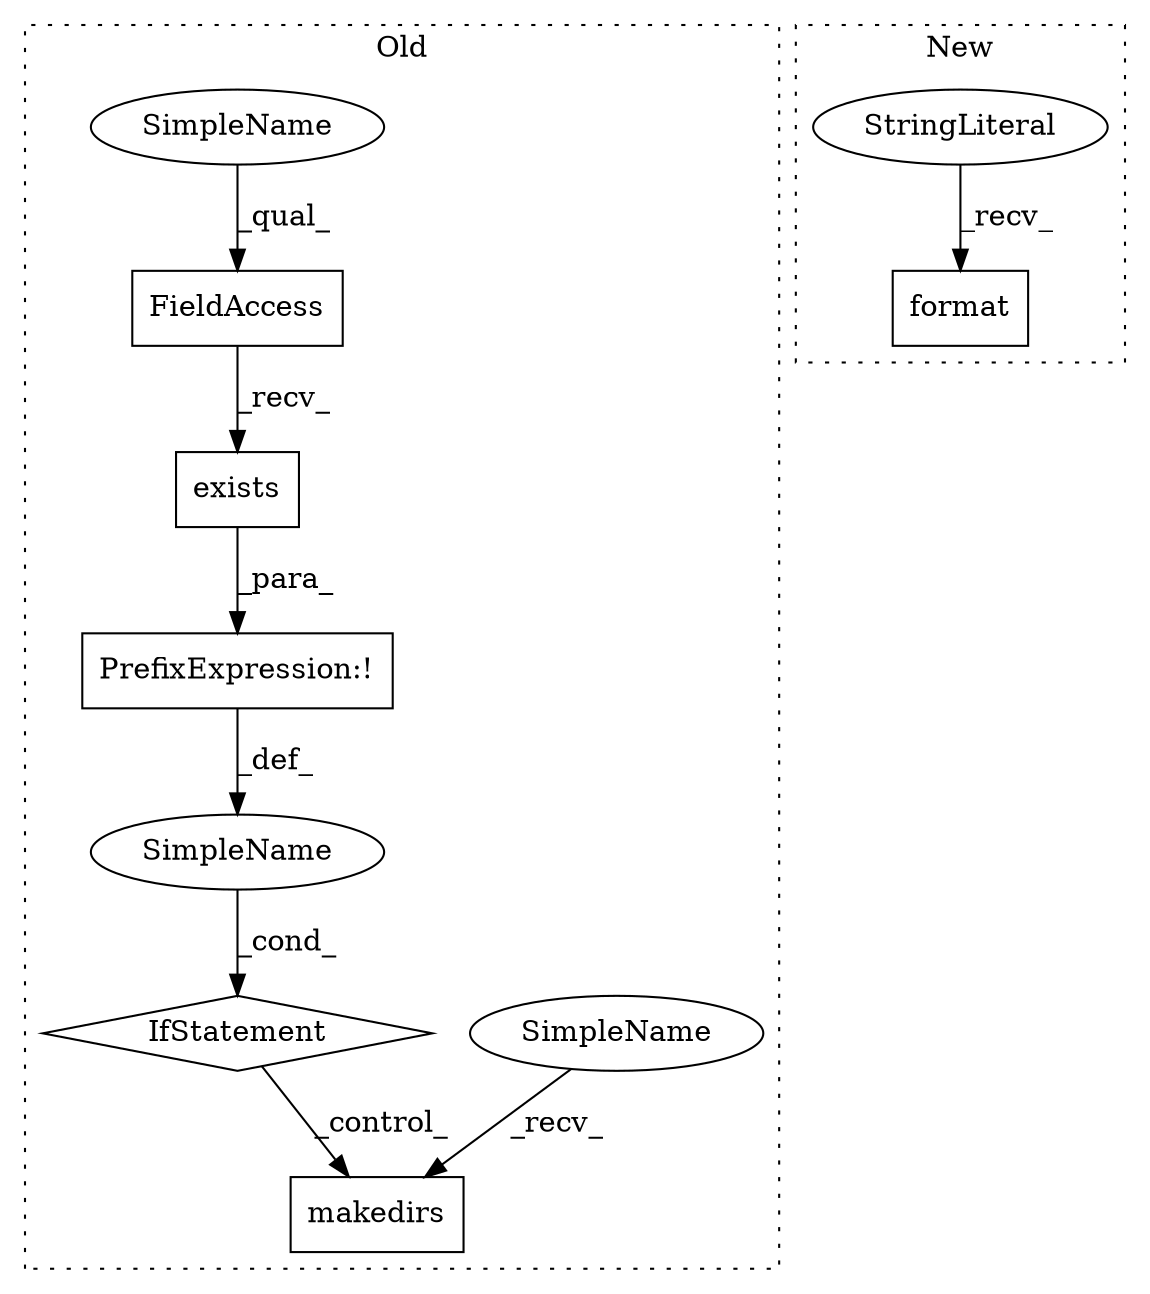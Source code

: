 digraph G {
subgraph cluster0 {
1 [label="makedirs" a="32" s="7176,7194" l="9,1" shape="box"];
3 [label="PrefixExpression:!" a="38" s="7135" l="1" shape="box"];
4 [label="FieldAccess" a="22" s="7136" l="7" shape="box"];
5 [label="IfStatement" a="25" s="7131,7161" l="4,2" shape="diamond"];
6 [label="SimpleName" a="42" s="" l="" shape="ellipse"];
8 [label="exists" a="32" s="7144,7160" l="7,1" shape="box"];
9 [label="SimpleName" a="42" s="7173" l="2" shape="ellipse"];
10 [label="SimpleName" a="42" s="7136" l="2" shape="ellipse"];
label = "Old";
style="dotted";
}
subgraph cluster1 {
2 [label="format" a="32" s="6965,6981" l="7,1" shape="box"];
7 [label="StringLiteral" a="45" s="6950" l="14" shape="ellipse"];
label = "New";
style="dotted";
}
3 -> 6 [label="_def_"];
4 -> 8 [label="_recv_"];
5 -> 1 [label="_control_"];
6 -> 5 [label="_cond_"];
7 -> 2 [label="_recv_"];
8 -> 3 [label="_para_"];
9 -> 1 [label="_recv_"];
10 -> 4 [label="_qual_"];
}